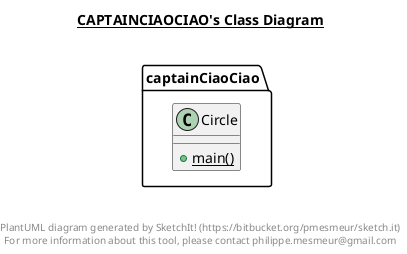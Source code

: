 @startuml

title __CAPTAINCIAOCIAO's Class Diagram__\n

  namespace captainCiaoCiao {
    class captainCiaoCiao.Circle {
        {static} + main()
    }
  }
  



right footer


PlantUML diagram generated by SketchIt! (https://bitbucket.org/pmesmeur/sketch.it)
For more information about this tool, please contact philippe.mesmeur@gmail.com
endfooter

@enduml
